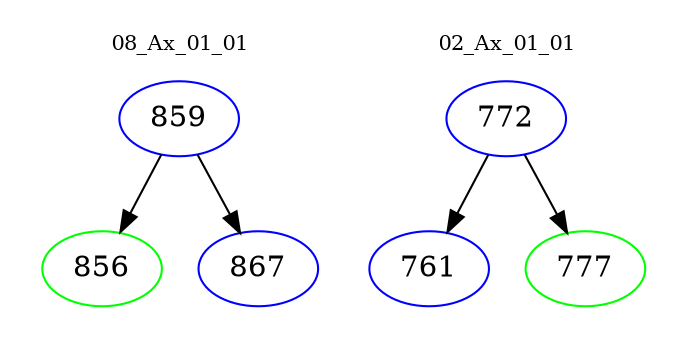 digraph{
subgraph cluster_0 {
color = white
label = "08_Ax_01_01";
fontsize=10;
T0_859 [label="859", color="blue"]
T0_859 -> T0_856 [color="black"]
T0_856 [label="856", color="green"]
T0_859 -> T0_867 [color="black"]
T0_867 [label="867", color="blue"]
}
subgraph cluster_1 {
color = white
label = "02_Ax_01_01";
fontsize=10;
T1_772 [label="772", color="blue"]
T1_772 -> T1_761 [color="black"]
T1_761 [label="761", color="blue"]
T1_772 -> T1_777 [color="black"]
T1_777 [label="777", color="green"]
}
}
